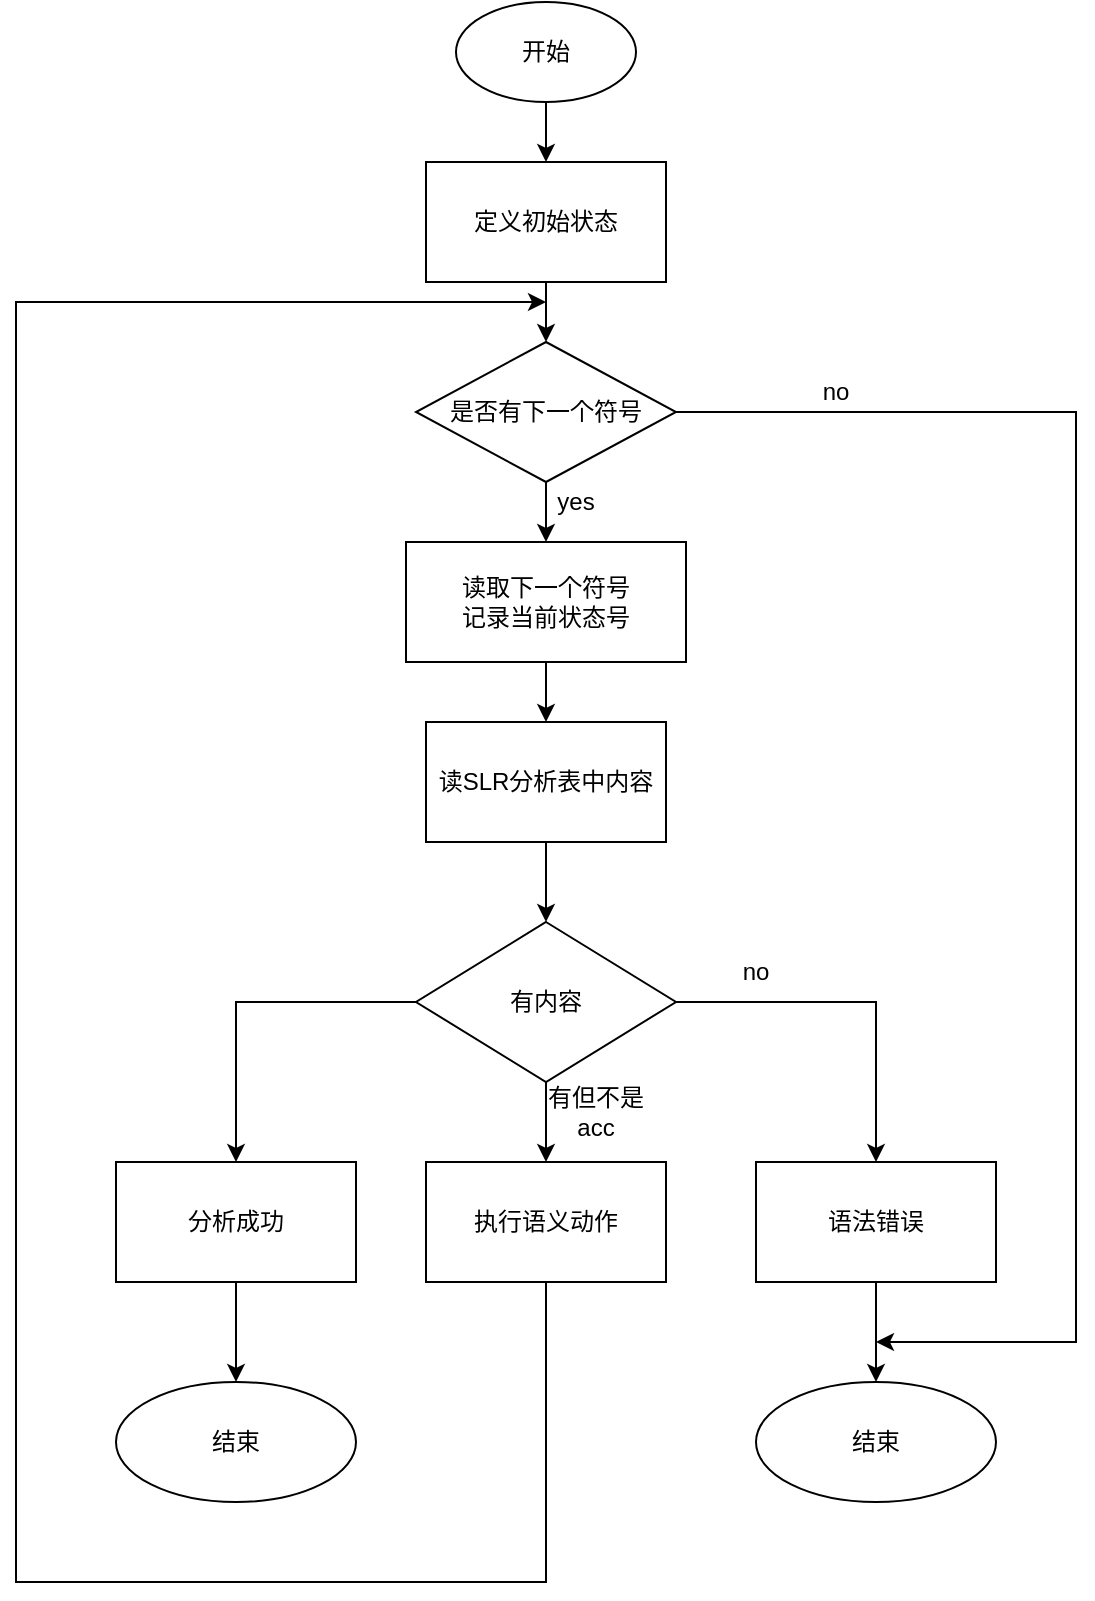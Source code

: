 <mxfile version="15.8.7" type="github">
  <diagram id="0CHjNquSasWgKabh0Vih" name="Page-1">
    <mxGraphModel dx="1052" dy="553" grid="1" gridSize="10" guides="1" tooltips="1" connect="1" arrows="1" fold="1" page="1" pageScale="1" pageWidth="827" pageHeight="1169" math="0" shadow="0">
      <root>
        <mxCell id="0" />
        <mxCell id="1" parent="0" />
        <mxCell id="QEHSe6bJhqSmYVW9SqZu-4" value="" style="edgeStyle=orthogonalEdgeStyle;rounded=0;orthogonalLoop=1;jettySize=auto;html=1;" edge="1" parent="1" source="QEHSe6bJhqSmYVW9SqZu-1" target="QEHSe6bJhqSmYVW9SqZu-3">
          <mxGeometry relative="1" as="geometry" />
        </mxCell>
        <mxCell id="QEHSe6bJhqSmYVW9SqZu-1" value="开始" style="ellipse;whiteSpace=wrap;html=1;" vertex="1" parent="1">
          <mxGeometry x="300" y="50" width="90" height="50" as="geometry" />
        </mxCell>
        <mxCell id="QEHSe6bJhqSmYVW9SqZu-6" value="" style="edgeStyle=orthogonalEdgeStyle;rounded=0;orthogonalLoop=1;jettySize=auto;html=1;" edge="1" parent="1" source="QEHSe6bJhqSmYVW9SqZu-3" target="QEHSe6bJhqSmYVW9SqZu-5">
          <mxGeometry relative="1" as="geometry" />
        </mxCell>
        <mxCell id="QEHSe6bJhqSmYVW9SqZu-3" value="定义初始状态" style="whiteSpace=wrap;html=1;" vertex="1" parent="1">
          <mxGeometry x="285" y="130" width="120" height="60" as="geometry" />
        </mxCell>
        <mxCell id="QEHSe6bJhqSmYVW9SqZu-8" value="" style="edgeStyle=orthogonalEdgeStyle;rounded=0;orthogonalLoop=1;jettySize=auto;html=1;" edge="1" parent="1" source="QEHSe6bJhqSmYVW9SqZu-5" target="QEHSe6bJhqSmYVW9SqZu-7">
          <mxGeometry relative="1" as="geometry" />
        </mxCell>
        <mxCell id="QEHSe6bJhqSmYVW9SqZu-5" value="是否有下一个符号" style="rhombus;whiteSpace=wrap;html=1;" vertex="1" parent="1">
          <mxGeometry x="280" y="220" width="130" height="70" as="geometry" />
        </mxCell>
        <mxCell id="QEHSe6bJhqSmYVW9SqZu-11" value="" style="edgeStyle=orthogonalEdgeStyle;rounded=0;orthogonalLoop=1;jettySize=auto;html=1;" edge="1" parent="1" source="QEHSe6bJhqSmYVW9SqZu-7" target="QEHSe6bJhqSmYVW9SqZu-10">
          <mxGeometry relative="1" as="geometry" />
        </mxCell>
        <mxCell id="QEHSe6bJhqSmYVW9SqZu-7" value="读取下一个符号&lt;br&gt;记录当前状态号" style="whiteSpace=wrap;html=1;" vertex="1" parent="1">
          <mxGeometry x="275" y="320" width="140" height="60" as="geometry" />
        </mxCell>
        <mxCell id="QEHSe6bJhqSmYVW9SqZu-9" value="yes" style="text;html=1;strokeColor=none;fillColor=none;align=center;verticalAlign=middle;whiteSpace=wrap;rounded=0;" vertex="1" parent="1">
          <mxGeometry x="330" y="280" width="60" height="40" as="geometry" />
        </mxCell>
        <mxCell id="QEHSe6bJhqSmYVW9SqZu-46" value="" style="edgeStyle=orthogonalEdgeStyle;rounded=0;orthogonalLoop=1;jettySize=auto;html=1;" edge="1" parent="1" source="QEHSe6bJhqSmYVW9SqZu-10" target="QEHSe6bJhqSmYVW9SqZu-45">
          <mxGeometry relative="1" as="geometry">
            <Array as="points">
              <mxPoint x="345" y="520" />
              <mxPoint x="345" y="520" />
            </Array>
          </mxGeometry>
        </mxCell>
        <mxCell id="QEHSe6bJhqSmYVW9SqZu-10" value="读SLR分析表中内容" style="whiteSpace=wrap;html=1;" vertex="1" parent="1">
          <mxGeometry x="285" y="410" width="120" height="60" as="geometry" />
        </mxCell>
        <mxCell id="QEHSe6bJhqSmYVW9SqZu-16" value="no" style="text;html=1;strokeColor=none;fillColor=none;align=center;verticalAlign=middle;whiteSpace=wrap;rounded=0;" vertex="1" parent="1">
          <mxGeometry x="420" y="520" width="60" height="30" as="geometry" />
        </mxCell>
        <mxCell id="QEHSe6bJhqSmYVW9SqZu-48" value="" style="edgeStyle=orthogonalEdgeStyle;rounded=0;orthogonalLoop=1;jettySize=auto;html=1;" edge="1" parent="1" source="QEHSe6bJhqSmYVW9SqZu-45" target="QEHSe6bJhqSmYVW9SqZu-47">
          <mxGeometry relative="1" as="geometry" />
        </mxCell>
        <mxCell id="QEHSe6bJhqSmYVW9SqZu-51" value="" style="edgeStyle=orthogonalEdgeStyle;rounded=0;orthogonalLoop=1;jettySize=auto;html=1;" edge="1" parent="1" source="QEHSe6bJhqSmYVW9SqZu-45" target="QEHSe6bJhqSmYVW9SqZu-50">
          <mxGeometry relative="1" as="geometry" />
        </mxCell>
        <mxCell id="QEHSe6bJhqSmYVW9SqZu-55" value="" style="edgeStyle=orthogonalEdgeStyle;rounded=0;orthogonalLoop=1;jettySize=auto;html=1;" edge="1" parent="1" source="QEHSe6bJhqSmYVW9SqZu-45" target="QEHSe6bJhqSmYVW9SqZu-54">
          <mxGeometry relative="1" as="geometry" />
        </mxCell>
        <mxCell id="QEHSe6bJhqSmYVW9SqZu-45" value="有内容" style="rhombus;whiteSpace=wrap;html=1;" vertex="1" parent="1">
          <mxGeometry x="280" y="510" width="130" height="80" as="geometry" />
        </mxCell>
        <mxCell id="QEHSe6bJhqSmYVW9SqZu-47" value="执行语义动作" style="whiteSpace=wrap;html=1;" vertex="1" parent="1">
          <mxGeometry x="285" y="630" width="120" height="60" as="geometry" />
        </mxCell>
        <mxCell id="QEHSe6bJhqSmYVW9SqZu-49" value="有但不是acc" style="text;html=1;strokeColor=none;fillColor=none;align=center;verticalAlign=middle;whiteSpace=wrap;rounded=0;" vertex="1" parent="1">
          <mxGeometry x="340" y="590" width="60" height="30" as="geometry" />
        </mxCell>
        <mxCell id="QEHSe6bJhqSmYVW9SqZu-53" value="" style="edgeStyle=orthogonalEdgeStyle;rounded=0;orthogonalLoop=1;jettySize=auto;html=1;" edge="1" parent="1" source="QEHSe6bJhqSmYVW9SqZu-50" target="QEHSe6bJhqSmYVW9SqZu-52">
          <mxGeometry relative="1" as="geometry" />
        </mxCell>
        <mxCell id="QEHSe6bJhqSmYVW9SqZu-50" value="语法错误" style="whiteSpace=wrap;html=1;" vertex="1" parent="1">
          <mxGeometry x="450" y="630" width="120" height="60" as="geometry" />
        </mxCell>
        <mxCell id="QEHSe6bJhqSmYVW9SqZu-52" value="结束" style="ellipse;whiteSpace=wrap;html=1;" vertex="1" parent="1">
          <mxGeometry x="450" y="740" width="120" height="60" as="geometry" />
        </mxCell>
        <mxCell id="QEHSe6bJhqSmYVW9SqZu-57" value="" style="edgeStyle=orthogonalEdgeStyle;rounded=0;orthogonalLoop=1;jettySize=auto;html=1;" edge="1" parent="1" source="QEHSe6bJhqSmYVW9SqZu-54" target="QEHSe6bJhqSmYVW9SqZu-56">
          <mxGeometry relative="1" as="geometry" />
        </mxCell>
        <mxCell id="QEHSe6bJhqSmYVW9SqZu-54" value="分析成功" style="whiteSpace=wrap;html=1;" vertex="1" parent="1">
          <mxGeometry x="130" y="630" width="120" height="60" as="geometry" />
        </mxCell>
        <mxCell id="QEHSe6bJhqSmYVW9SqZu-56" value="结束" style="ellipse;whiteSpace=wrap;html=1;" vertex="1" parent="1">
          <mxGeometry x="130" y="740" width="120" height="60" as="geometry" />
        </mxCell>
        <mxCell id="QEHSe6bJhqSmYVW9SqZu-58" value="" style="endArrow=classic;html=1;rounded=0;exitX=0.5;exitY=1;exitDx=0;exitDy=0;" edge="1" parent="1" source="QEHSe6bJhqSmYVW9SqZu-47">
          <mxGeometry width="50" height="50" relative="1" as="geometry">
            <mxPoint x="180" y="640" as="sourcePoint" />
            <mxPoint x="345" y="200" as="targetPoint" />
            <Array as="points">
              <mxPoint x="345" y="840" />
              <mxPoint x="80" y="840" />
              <mxPoint x="80" y="200" />
            </Array>
          </mxGeometry>
        </mxCell>
        <mxCell id="QEHSe6bJhqSmYVW9SqZu-59" value="" style="endArrow=classic;html=1;rounded=0;exitX=1;exitY=0.5;exitDx=0;exitDy=0;" edge="1" parent="1" source="QEHSe6bJhqSmYVW9SqZu-5">
          <mxGeometry width="50" height="50" relative="1" as="geometry">
            <mxPoint x="180" y="340" as="sourcePoint" />
            <mxPoint x="510" y="720" as="targetPoint" />
            <Array as="points">
              <mxPoint x="610" y="255" />
              <mxPoint x="610" y="720" />
            </Array>
          </mxGeometry>
        </mxCell>
        <mxCell id="QEHSe6bJhqSmYVW9SqZu-60" value="no" style="text;html=1;strokeColor=none;fillColor=none;align=center;verticalAlign=middle;whiteSpace=wrap;rounded=0;" vertex="1" parent="1">
          <mxGeometry x="460" y="230" width="60" height="30" as="geometry" />
        </mxCell>
      </root>
    </mxGraphModel>
  </diagram>
</mxfile>
